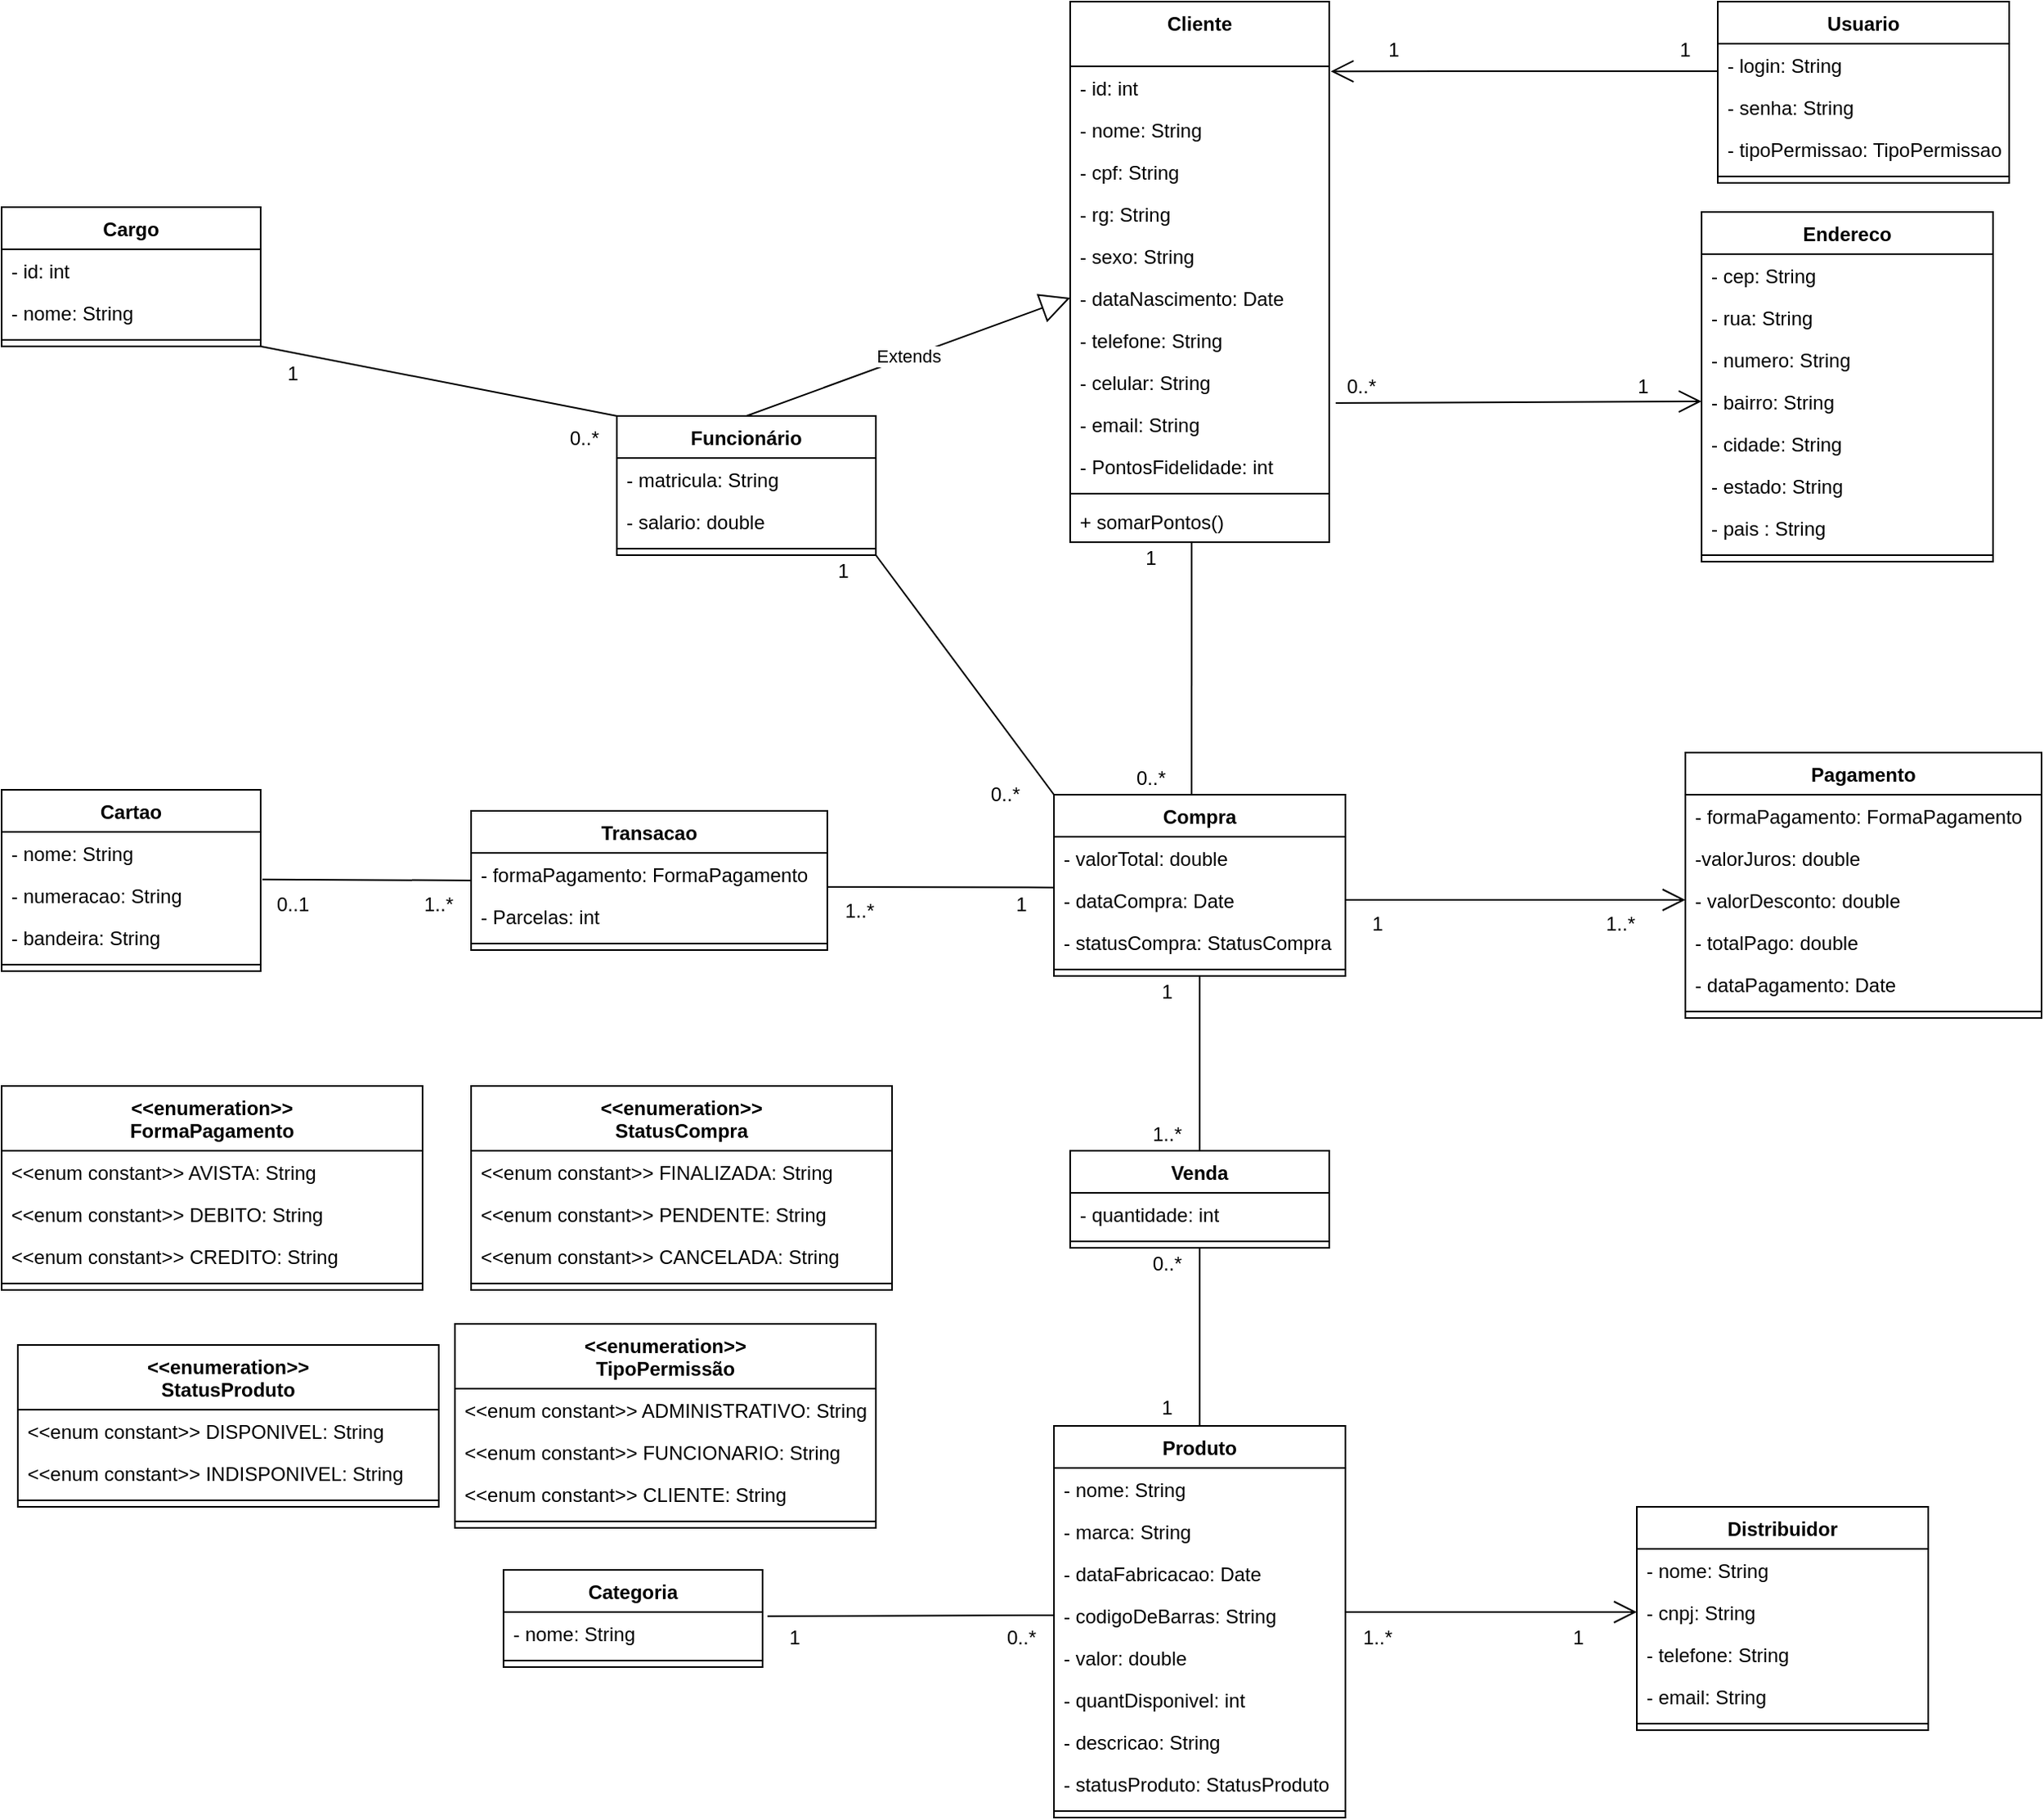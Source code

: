 <mxfile version="13.6.10" type="github">
  <diagram id="C5RBs43oDa-KdzZeNtuy" name="Page-1">
    <mxGraphModel dx="2249" dy="805" grid="1" gridSize="10" guides="1" tooltips="1" connect="1" arrows="1" fold="1" page="1" pageScale="1" pageWidth="827" pageHeight="1169" math="0" shadow="0" extFonts="Permanent Marker^https://fonts.googleapis.com/css?family=Permanent+Marker">
      <root>
        <mxCell id="WIyWlLk6GJQsqaUBKTNV-0" />
        <mxCell id="WIyWlLk6GJQsqaUBKTNV-1" parent="WIyWlLk6GJQsqaUBKTNV-0" />
        <mxCell id="7NoG3UNUl1E0J3AhjVk_-10" value="Cliente" style="swimlane;fontStyle=1;align=center;verticalAlign=top;childLayout=stackLayout;horizontal=1;startSize=40;horizontalStack=0;resizeParent=1;resizeParentMax=0;resizeLast=0;collapsible=1;marginBottom=0;" parent="WIyWlLk6GJQsqaUBKTNV-1" vertex="1">
          <mxGeometry x="100" y="70" width="160" height="334" as="geometry" />
        </mxCell>
        <mxCell id="7NoG3UNUl1E0J3AhjVk_-18" value="- id: int " style="text;strokeColor=none;fillColor=none;align=left;verticalAlign=top;spacingLeft=4;spacingRight=4;overflow=hidden;rotatable=0;points=[[0,0.5],[1,0.5]];portConstraint=eastwest;" parent="7NoG3UNUl1E0J3AhjVk_-10" vertex="1">
          <mxGeometry y="40" width="160" height="26" as="geometry" />
        </mxCell>
        <mxCell id="7NoG3UNUl1E0J3AhjVk_-14" value="- nome: String" style="text;strokeColor=none;fillColor=none;align=left;verticalAlign=top;spacingLeft=4;spacingRight=4;overflow=hidden;rotatable=0;points=[[0,0.5],[1,0.5]];portConstraint=eastwest;" parent="7NoG3UNUl1E0J3AhjVk_-10" vertex="1">
          <mxGeometry y="66" width="160" height="26" as="geometry" />
        </mxCell>
        <mxCell id="7NoG3UNUl1E0J3AhjVk_-15" value="- cpf: String" style="text;strokeColor=none;fillColor=none;align=left;verticalAlign=top;spacingLeft=4;spacingRight=4;overflow=hidden;rotatable=0;points=[[0,0.5],[1,0.5]];portConstraint=eastwest;" parent="7NoG3UNUl1E0J3AhjVk_-10" vertex="1">
          <mxGeometry y="92" width="160" height="26" as="geometry" />
        </mxCell>
        <mxCell id="7NoG3UNUl1E0J3AhjVk_-11" value="- rg: String" style="text;strokeColor=none;fillColor=none;align=left;verticalAlign=top;spacingLeft=4;spacingRight=4;overflow=hidden;rotatable=0;points=[[0,0.5],[1,0.5]];portConstraint=eastwest;" parent="7NoG3UNUl1E0J3AhjVk_-10" vertex="1">
          <mxGeometry y="118" width="160" height="26" as="geometry" />
        </mxCell>
        <mxCell id="7NoG3UNUl1E0J3AhjVk_-22" value="- sexo: String" style="text;strokeColor=none;fillColor=none;align=left;verticalAlign=top;spacingLeft=4;spacingRight=4;overflow=hidden;rotatable=0;points=[[0,0.5],[1,0.5]];portConstraint=eastwest;" parent="7NoG3UNUl1E0J3AhjVk_-10" vertex="1">
          <mxGeometry y="144" width="160" height="26" as="geometry" />
        </mxCell>
        <mxCell id="7NoG3UNUl1E0J3AhjVk_-23" value="- dataNascimento: Date" style="text;strokeColor=none;fillColor=none;align=left;verticalAlign=top;spacingLeft=4;spacingRight=4;overflow=hidden;rotatable=0;points=[[0,0.5],[1,0.5]];portConstraint=eastwest;" parent="7NoG3UNUl1E0J3AhjVk_-10" vertex="1">
          <mxGeometry y="170" width="160" height="26" as="geometry" />
        </mxCell>
        <mxCell id="7NoG3UNUl1E0J3AhjVk_-19" value="- telefone: String" style="text;strokeColor=none;fillColor=none;align=left;verticalAlign=top;spacingLeft=4;spacingRight=4;overflow=hidden;rotatable=0;points=[[0,0.5],[1,0.5]];portConstraint=eastwest;" parent="7NoG3UNUl1E0J3AhjVk_-10" vertex="1">
          <mxGeometry y="196" width="160" height="26" as="geometry" />
        </mxCell>
        <mxCell id="7NoG3UNUl1E0J3AhjVk_-20" value="- celular: String" style="text;strokeColor=none;fillColor=none;align=left;verticalAlign=top;spacingLeft=4;spacingRight=4;overflow=hidden;rotatable=0;points=[[0,0.5],[1,0.5]];portConstraint=eastwest;" parent="7NoG3UNUl1E0J3AhjVk_-10" vertex="1">
          <mxGeometry y="222" width="160" height="26" as="geometry" />
        </mxCell>
        <mxCell id="7NoG3UNUl1E0J3AhjVk_-21" value="- email: String" style="text;strokeColor=none;fillColor=none;align=left;verticalAlign=top;spacingLeft=4;spacingRight=4;overflow=hidden;rotatable=0;points=[[0,0.5],[1,0.5]];portConstraint=eastwest;" parent="7NoG3UNUl1E0J3AhjVk_-10" vertex="1">
          <mxGeometry y="248" width="160" height="26" as="geometry" />
        </mxCell>
        <mxCell id="7NoG3UNUl1E0J3AhjVk_-25" value="- PontosFidelidade: int" style="text;strokeColor=none;fillColor=none;align=left;verticalAlign=top;spacingLeft=4;spacingRight=4;overflow=hidden;rotatable=0;points=[[0,0.5],[1,0.5]];portConstraint=eastwest;" parent="7NoG3UNUl1E0J3AhjVk_-10" vertex="1">
          <mxGeometry y="274" width="160" height="26" as="geometry" />
        </mxCell>
        <mxCell id="7NoG3UNUl1E0J3AhjVk_-12" value="" style="line;strokeWidth=1;fillColor=none;align=left;verticalAlign=middle;spacingTop=-1;spacingLeft=3;spacingRight=3;rotatable=0;labelPosition=right;points=[];portConstraint=eastwest;" parent="7NoG3UNUl1E0J3AhjVk_-10" vertex="1">
          <mxGeometry y="300" width="160" height="8" as="geometry" />
        </mxCell>
        <mxCell id="7NoG3UNUl1E0J3AhjVk_-27" value="+ somarPontos()" style="text;strokeColor=none;fillColor=none;align=left;verticalAlign=top;spacingLeft=4;spacingRight=4;overflow=hidden;rotatable=0;points=[[0,0.5],[1,0.5]];portConstraint=eastwest;" parent="7NoG3UNUl1E0J3AhjVk_-10" vertex="1">
          <mxGeometry y="308" width="160" height="26" as="geometry" />
        </mxCell>
        <mxCell id="7NoG3UNUl1E0J3AhjVk_-28" value="Funcionário" style="swimlane;fontStyle=1;align=center;verticalAlign=top;childLayout=stackLayout;horizontal=1;startSize=26;horizontalStack=0;resizeParent=1;resizeParentMax=0;resizeLast=0;collapsible=1;marginBottom=0;" parent="WIyWlLk6GJQsqaUBKTNV-1" vertex="1">
          <mxGeometry x="-180" y="326" width="160" height="86" as="geometry" />
        </mxCell>
        <mxCell id="7NoG3UNUl1E0J3AhjVk_-29" value="- matricula: String" style="text;strokeColor=none;fillColor=none;align=left;verticalAlign=top;spacingLeft=4;spacingRight=4;overflow=hidden;rotatable=0;points=[[0,0.5],[1,0.5]];portConstraint=eastwest;" parent="7NoG3UNUl1E0J3AhjVk_-28" vertex="1">
          <mxGeometry y="26" width="160" height="26" as="geometry" />
        </mxCell>
        <mxCell id="7NoG3UNUl1E0J3AhjVk_-32" value="- salario: double" style="text;strokeColor=none;fillColor=none;align=left;verticalAlign=top;spacingLeft=4;spacingRight=4;overflow=hidden;rotatable=0;points=[[0,0.5],[1,0.5]];portConstraint=eastwest;" parent="7NoG3UNUl1E0J3AhjVk_-28" vertex="1">
          <mxGeometry y="52" width="160" height="26" as="geometry" />
        </mxCell>
        <mxCell id="7NoG3UNUl1E0J3AhjVk_-30" value="" style="line;strokeWidth=1;fillColor=none;align=left;verticalAlign=middle;spacingTop=-1;spacingLeft=3;spacingRight=3;rotatable=0;labelPosition=right;points=[];portConstraint=eastwest;" parent="7NoG3UNUl1E0J3AhjVk_-28" vertex="1">
          <mxGeometry y="78" width="160" height="8" as="geometry" />
        </mxCell>
        <mxCell id="TC2_p8cosXLe8FMcgoBt-4" value="" style="endArrow=open;endFill=1;endSize=12;html=1;entryX=0;entryY=0.5;entryDx=0;entryDy=0;exitX=1.025;exitY=1;exitDx=0;exitDy=0;exitPerimeter=0;" parent="WIyWlLk6GJQsqaUBKTNV-1" source="7NoG3UNUl1E0J3AhjVk_-20" target="qI1OpF42xmCA_vxjapQO-16" edge="1">
          <mxGeometry width="160" relative="1" as="geometry">
            <mxPoint x="240" y="280" as="sourcePoint" />
            <mxPoint x="400" y="280" as="targetPoint" />
          </mxGeometry>
        </mxCell>
        <mxCell id="TC2_p8cosXLe8FMcgoBt-5" value="0..*" style="text;html=1;strokeColor=none;fillColor=none;align=center;verticalAlign=middle;whiteSpace=wrap;rounded=0;" parent="WIyWlLk6GJQsqaUBKTNV-1" vertex="1">
          <mxGeometry x="260" y="298" width="40" height="20" as="geometry" />
        </mxCell>
        <mxCell id="TC2_p8cosXLe8FMcgoBt-6" value="1" style="text;html=1;strokeColor=none;fillColor=none;align=center;verticalAlign=middle;whiteSpace=wrap;rounded=0;" parent="WIyWlLk6GJQsqaUBKTNV-1" vertex="1">
          <mxGeometry x="434" y="298" width="40" height="20" as="geometry" />
        </mxCell>
        <mxCell id="TC2_p8cosXLe8FMcgoBt-9" value="Extends" style="endArrow=block;endSize=16;endFill=0;html=1;entryX=0;entryY=0.5;entryDx=0;entryDy=0;exitX=0.5;exitY=0;exitDx=0;exitDy=0;" parent="WIyWlLk6GJQsqaUBKTNV-1" source="7NoG3UNUl1E0J3AhjVk_-28" target="7NoG3UNUl1E0J3AhjVk_-23" edge="1">
          <mxGeometry width="160" relative="1" as="geometry">
            <mxPoint x="-340" y="380" as="sourcePoint" />
            <mxPoint x="-180" y="380" as="targetPoint" />
          </mxGeometry>
        </mxCell>
        <mxCell id="7NoG3UNUl1E0J3AhjVk_-61" value="Compra" style="swimlane;fontStyle=1;align=center;verticalAlign=top;childLayout=stackLayout;horizontal=1;startSize=26;horizontalStack=0;resizeParent=1;resizeParentMax=0;resizeLast=0;collapsible=1;marginBottom=0;" parent="WIyWlLk6GJQsqaUBKTNV-1" vertex="1">
          <mxGeometry x="90" y="560" width="180" height="112" as="geometry" />
        </mxCell>
        <mxCell id="7NoG3UNUl1E0J3AhjVk_-62" value="- valorTotal: double" style="text;strokeColor=none;fillColor=none;align=left;verticalAlign=top;spacingLeft=4;spacingRight=4;overflow=hidden;rotatable=0;points=[[0,0.5],[1,0.5]];portConstraint=eastwest;" parent="7NoG3UNUl1E0J3AhjVk_-61" vertex="1">
          <mxGeometry y="26" width="180" height="26" as="geometry" />
        </mxCell>
        <mxCell id="7NoG3UNUl1E0J3AhjVk_-66" value="- dataCompra: Date" style="text;strokeColor=none;fillColor=none;align=left;verticalAlign=top;spacingLeft=4;spacingRight=4;overflow=hidden;rotatable=0;points=[[0,0.5],[1,0.5]];portConstraint=eastwest;" parent="7NoG3UNUl1E0J3AhjVk_-61" vertex="1">
          <mxGeometry y="52" width="180" height="26" as="geometry" />
        </mxCell>
        <mxCell id="7NoG3UNUl1E0J3AhjVk_-79" value="- statusCompra: StatusCompra" style="text;strokeColor=none;fillColor=none;align=left;verticalAlign=top;spacingLeft=4;spacingRight=4;overflow=hidden;rotatable=0;points=[[0,0.5],[1,0.5]];portConstraint=eastwest;" parent="7NoG3UNUl1E0J3AhjVk_-61" vertex="1">
          <mxGeometry y="78" width="180" height="26" as="geometry" />
        </mxCell>
        <mxCell id="7NoG3UNUl1E0J3AhjVk_-63" value="" style="line;strokeWidth=1;fillColor=none;align=left;verticalAlign=middle;spacingTop=-1;spacingLeft=3;spacingRight=3;rotatable=0;labelPosition=right;points=[];portConstraint=eastwest;" parent="7NoG3UNUl1E0J3AhjVk_-61" vertex="1">
          <mxGeometry y="104" width="180" height="8" as="geometry" />
        </mxCell>
        <mxCell id="TC2_p8cosXLe8FMcgoBt-10" value="" style="endArrow=none;html=1;entryX=0.469;entryY=1;entryDx=0;entryDy=0;entryPerimeter=0;" parent="WIyWlLk6GJQsqaUBKTNV-1" target="7NoG3UNUl1E0J3AhjVk_-27" edge="1">
          <mxGeometry width="50" height="50" relative="1" as="geometry">
            <mxPoint x="175" y="560" as="sourcePoint" />
            <mxPoint x="230" y="550" as="targetPoint" />
          </mxGeometry>
        </mxCell>
        <mxCell id="TC2_p8cosXLe8FMcgoBt-11" value="0..*" style="text;html=1;strokeColor=none;fillColor=none;align=center;verticalAlign=middle;whiteSpace=wrap;rounded=0;" parent="WIyWlLk6GJQsqaUBKTNV-1" vertex="1">
          <mxGeometry x="130" y="540" width="40" height="20" as="geometry" />
        </mxCell>
        <mxCell id="TC2_p8cosXLe8FMcgoBt-12" value="1" style="text;html=1;strokeColor=none;fillColor=none;align=center;verticalAlign=middle;whiteSpace=wrap;rounded=0;" parent="WIyWlLk6GJQsqaUBKTNV-1" vertex="1">
          <mxGeometry x="130" y="404" width="40" height="20" as="geometry" />
        </mxCell>
        <mxCell id="TC2_p8cosXLe8FMcgoBt-13" value="" style="endArrow=none;html=1;exitX=0;exitY=0;exitDx=0;exitDy=0;entryX=1;entryY=1;entryDx=0;entryDy=0;" parent="WIyWlLk6GJQsqaUBKTNV-1" source="7NoG3UNUl1E0J3AhjVk_-61" target="7NoG3UNUl1E0J3AhjVk_-28" edge="1">
          <mxGeometry width="50" height="50" relative="1" as="geometry">
            <mxPoint x="180" y="500" as="sourcePoint" />
            <mxPoint x="230" y="450" as="targetPoint" />
          </mxGeometry>
        </mxCell>
        <mxCell id="TC2_p8cosXLe8FMcgoBt-14" value="0..*" style="text;html=1;strokeColor=none;fillColor=none;align=center;verticalAlign=middle;whiteSpace=wrap;rounded=0;" parent="WIyWlLk6GJQsqaUBKTNV-1" vertex="1">
          <mxGeometry x="40" y="550" width="40" height="20" as="geometry" />
        </mxCell>
        <mxCell id="TC2_p8cosXLe8FMcgoBt-15" value="1" style="text;html=1;strokeColor=none;fillColor=none;align=center;verticalAlign=middle;whiteSpace=wrap;rounded=0;" parent="WIyWlLk6GJQsqaUBKTNV-1" vertex="1">
          <mxGeometry x="-60" y="412" width="40" height="20" as="geometry" />
        </mxCell>
        <mxCell id="7NoG3UNUl1E0J3AhjVk_-67" value="Pagamento" style="swimlane;fontStyle=1;align=center;verticalAlign=top;childLayout=stackLayout;horizontal=1;startSize=26;horizontalStack=0;resizeParent=1;resizeParentMax=0;resizeLast=0;collapsible=1;marginBottom=0;" parent="WIyWlLk6GJQsqaUBKTNV-1" vertex="1">
          <mxGeometry x="480" y="534" width="220" height="164" as="geometry" />
        </mxCell>
        <mxCell id="qI1OpF42xmCA_vxjapQO-11" value="- formaPagamento: FormaPagamento" style="text;strokeColor=none;fillColor=none;align=left;verticalAlign=top;spacingLeft=4;spacingRight=4;overflow=hidden;rotatable=0;points=[[0,0.5],[1,0.5]];portConstraint=eastwest;" parent="7NoG3UNUl1E0J3AhjVk_-67" vertex="1">
          <mxGeometry y="26" width="220" height="26" as="geometry" />
        </mxCell>
        <mxCell id="7NoG3UNUl1E0J3AhjVk_-71" value="-valorJuros: double" style="text;strokeColor=none;fillColor=none;align=left;verticalAlign=top;spacingLeft=4;spacingRight=4;overflow=hidden;rotatable=0;points=[[0,0.5],[1,0.5]];portConstraint=eastwest;" parent="7NoG3UNUl1E0J3AhjVk_-67" vertex="1">
          <mxGeometry y="52" width="220" height="26" as="geometry" />
        </mxCell>
        <mxCell id="7NoG3UNUl1E0J3AhjVk_-68" value="- valorDesconto: double" style="text;strokeColor=none;fillColor=none;align=left;verticalAlign=top;spacingLeft=4;spacingRight=4;overflow=hidden;rotatable=0;points=[[0,0.5],[1,0.5]];portConstraint=eastwest;" parent="7NoG3UNUl1E0J3AhjVk_-67" vertex="1">
          <mxGeometry y="78" width="220" height="26" as="geometry" />
        </mxCell>
        <mxCell id="7NoG3UNUl1E0J3AhjVk_-72" value="- totalPago: double" style="text;strokeColor=none;fillColor=none;align=left;verticalAlign=top;spacingLeft=4;spacingRight=4;overflow=hidden;rotatable=0;points=[[0,0.5],[1,0.5]];portConstraint=eastwest;" parent="7NoG3UNUl1E0J3AhjVk_-67" vertex="1">
          <mxGeometry y="104" width="220" height="26" as="geometry" />
        </mxCell>
        <mxCell id="7NoG3UNUl1E0J3AhjVk_-73" value="- dataPagamento: Date" style="text;strokeColor=none;fillColor=none;align=left;verticalAlign=top;spacingLeft=4;spacingRight=4;overflow=hidden;rotatable=0;points=[[0,0.5],[1,0.5]];portConstraint=eastwest;" parent="7NoG3UNUl1E0J3AhjVk_-67" vertex="1">
          <mxGeometry y="130" width="220" height="26" as="geometry" />
        </mxCell>
        <mxCell id="7NoG3UNUl1E0J3AhjVk_-69" value="" style="line;strokeWidth=1;fillColor=none;align=left;verticalAlign=middle;spacingTop=-1;spacingLeft=3;spacingRight=3;rotatable=0;labelPosition=right;points=[];portConstraint=eastwest;" parent="7NoG3UNUl1E0J3AhjVk_-67" vertex="1">
          <mxGeometry y="156" width="220" height="8" as="geometry" />
        </mxCell>
        <mxCell id="TC2_p8cosXLe8FMcgoBt-24" value="Transacao" style="swimlane;fontStyle=1;align=center;verticalAlign=top;childLayout=stackLayout;horizontal=1;startSize=26;horizontalStack=0;resizeParent=1;resizeParentMax=0;resizeLast=0;collapsible=1;marginBottom=0;" parent="WIyWlLk6GJQsqaUBKTNV-1" vertex="1">
          <mxGeometry x="-270" y="570" width="220" height="86" as="geometry" />
        </mxCell>
        <mxCell id="TC2_p8cosXLe8FMcgoBt-41" value="- formaPagamento: FormaPagamento" style="text;strokeColor=none;fillColor=none;align=left;verticalAlign=top;spacingLeft=4;spacingRight=4;overflow=hidden;rotatable=0;points=[[0,0.5],[1,0.5]];portConstraint=eastwest;" parent="TC2_p8cosXLe8FMcgoBt-24" vertex="1">
          <mxGeometry y="26" width="220" height="26" as="geometry" />
        </mxCell>
        <mxCell id="TC2_p8cosXLe8FMcgoBt-25" value="- Parcelas: int" style="text;strokeColor=none;fillColor=none;align=left;verticalAlign=top;spacingLeft=4;spacingRight=4;overflow=hidden;rotatable=0;points=[[0,0.5],[1,0.5]];portConstraint=eastwest;" parent="TC2_p8cosXLe8FMcgoBt-24" vertex="1">
          <mxGeometry y="52" width="220" height="26" as="geometry" />
        </mxCell>
        <mxCell id="TC2_p8cosXLe8FMcgoBt-26" value="" style="line;strokeWidth=1;fillColor=none;align=left;verticalAlign=middle;spacingTop=-1;spacingLeft=3;spacingRight=3;rotatable=0;labelPosition=right;points=[];portConstraint=eastwest;" parent="TC2_p8cosXLe8FMcgoBt-24" vertex="1">
          <mxGeometry y="78" width="220" height="8" as="geometry" />
        </mxCell>
        <mxCell id="qI1OpF42xmCA_vxjapQO-31" value="Cartao" style="swimlane;fontStyle=1;align=center;verticalAlign=top;childLayout=stackLayout;horizontal=1;startSize=26;horizontalStack=0;resizeParent=1;resizeParentMax=0;resizeLast=0;collapsible=1;marginBottom=0;" parent="WIyWlLk6GJQsqaUBKTNV-1" vertex="1">
          <mxGeometry x="-560" y="557" width="160" height="112" as="geometry" />
        </mxCell>
        <mxCell id="qI1OpF42xmCA_vxjapQO-32" value="- nome: String" style="text;strokeColor=none;fillColor=none;align=left;verticalAlign=top;spacingLeft=4;spacingRight=4;overflow=hidden;rotatable=0;points=[[0,0.5],[1,0.5]];portConstraint=eastwest;" parent="qI1OpF42xmCA_vxjapQO-31" vertex="1">
          <mxGeometry y="26" width="160" height="26" as="geometry" />
        </mxCell>
        <mxCell id="qI1OpF42xmCA_vxjapQO-33" value="- numeracao: String" style="text;strokeColor=none;fillColor=none;align=left;verticalAlign=top;spacingLeft=4;spacingRight=4;overflow=hidden;rotatable=0;points=[[0,0.5],[1,0.5]];portConstraint=eastwest;" parent="qI1OpF42xmCA_vxjapQO-31" vertex="1">
          <mxGeometry y="52" width="160" height="26" as="geometry" />
        </mxCell>
        <mxCell id="qI1OpF42xmCA_vxjapQO-35" value="- bandeira: String" style="text;strokeColor=none;fillColor=none;align=left;verticalAlign=top;spacingLeft=4;spacingRight=4;overflow=hidden;rotatable=0;points=[[0,0.5],[1,0.5]];portConstraint=eastwest;" parent="qI1OpF42xmCA_vxjapQO-31" vertex="1">
          <mxGeometry y="78" width="160" height="26" as="geometry" />
        </mxCell>
        <mxCell id="qI1OpF42xmCA_vxjapQO-34" value="" style="line;strokeWidth=1;fillColor=none;align=left;verticalAlign=middle;spacingTop=-1;spacingLeft=3;spacingRight=3;rotatable=0;labelPosition=right;points=[];portConstraint=eastwest;" parent="qI1OpF42xmCA_vxjapQO-31" vertex="1">
          <mxGeometry y="104" width="160" height="8" as="geometry" />
        </mxCell>
        <mxCell id="TC2_p8cosXLe8FMcgoBt-21" value="" style="endArrow=open;endFill=1;endSize=12;html=1;exitX=1;exitY=0.5;exitDx=0;exitDy=0;entryX=0;entryY=0.5;entryDx=0;entryDy=0;" parent="WIyWlLk6GJQsqaUBKTNV-1" source="7NoG3UNUl1E0J3AhjVk_-66" target="7NoG3UNUl1E0J3AhjVk_-68" edge="1">
          <mxGeometry width="160" relative="1" as="geometry">
            <mxPoint x="130" y="780" as="sourcePoint" />
            <mxPoint x="290" y="780" as="targetPoint" />
          </mxGeometry>
        </mxCell>
        <mxCell id="TC2_p8cosXLe8FMcgoBt-22" value="1" style="text;html=1;strokeColor=none;fillColor=none;align=center;verticalAlign=middle;whiteSpace=wrap;rounded=0;" parent="WIyWlLk6GJQsqaUBKTNV-1" vertex="1">
          <mxGeometry x="270" y="630" width="40" height="20" as="geometry" />
        </mxCell>
        <mxCell id="TC2_p8cosXLe8FMcgoBt-23" value="1..*" style="text;html=1;strokeColor=none;fillColor=none;align=center;verticalAlign=middle;whiteSpace=wrap;rounded=0;" parent="WIyWlLk6GJQsqaUBKTNV-1" vertex="1">
          <mxGeometry x="420" y="630" width="40" height="20" as="geometry" />
        </mxCell>
        <mxCell id="qI1OpF42xmCA_vxjapQO-23" value="Cargo" style="swimlane;fontStyle=1;align=center;verticalAlign=top;childLayout=stackLayout;horizontal=1;startSize=26;horizontalStack=0;resizeParent=1;resizeParentMax=0;resizeLast=0;collapsible=1;marginBottom=0;" parent="WIyWlLk6GJQsqaUBKTNV-1" vertex="1">
          <mxGeometry x="-560" y="197" width="160" height="86" as="geometry" />
        </mxCell>
        <mxCell id="qI1OpF42xmCA_vxjapQO-24" value="- id: int" style="text;strokeColor=none;fillColor=none;align=left;verticalAlign=top;spacingLeft=4;spacingRight=4;overflow=hidden;rotatable=0;points=[[0,0.5],[1,0.5]];portConstraint=eastwest;" parent="qI1OpF42xmCA_vxjapQO-23" vertex="1">
          <mxGeometry y="26" width="160" height="26" as="geometry" />
        </mxCell>
        <mxCell id="qI1OpF42xmCA_vxjapQO-25" value="- nome: String" style="text;strokeColor=none;fillColor=none;align=left;verticalAlign=top;spacingLeft=4;spacingRight=4;overflow=hidden;rotatable=0;points=[[0,0.5],[1,0.5]];portConstraint=eastwest;" parent="qI1OpF42xmCA_vxjapQO-23" vertex="1">
          <mxGeometry y="52" width="160" height="26" as="geometry" />
        </mxCell>
        <mxCell id="qI1OpF42xmCA_vxjapQO-26" value="" style="line;strokeWidth=1;fillColor=none;align=left;verticalAlign=middle;spacingTop=-1;spacingLeft=3;spacingRight=3;rotatable=0;labelPosition=right;points=[];portConstraint=eastwest;" parent="qI1OpF42xmCA_vxjapQO-23" vertex="1">
          <mxGeometry y="78" width="160" height="8" as="geometry" />
        </mxCell>
        <mxCell id="qI1OpF42xmCA_vxjapQO-6" value="&lt;&lt;enumeration&gt;&gt;&#xa;FormaPagamento" style="swimlane;fontStyle=1;align=center;verticalAlign=top;childLayout=stackLayout;horizontal=1;startSize=40;horizontalStack=0;resizeParent=1;resizeParentMax=0;resizeLast=0;collapsible=1;marginBottom=0;" parent="WIyWlLk6GJQsqaUBKTNV-1" vertex="1">
          <mxGeometry x="-560" y="740" width="260" height="126" as="geometry" />
        </mxCell>
        <mxCell id="qI1OpF42xmCA_vxjapQO-7" value="&lt;&lt;enum constant&gt;&gt; AVISTA: String" style="text;strokeColor=none;fillColor=none;align=left;verticalAlign=top;spacingLeft=4;spacingRight=4;overflow=hidden;rotatable=0;points=[[0,0.5],[1,0.5]];portConstraint=eastwest;" parent="qI1OpF42xmCA_vxjapQO-6" vertex="1">
          <mxGeometry y="40" width="260" height="26" as="geometry" />
        </mxCell>
        <mxCell id="qI1OpF42xmCA_vxjapQO-8" value="&lt;&lt;enum constant&gt;&gt; DEBITO: String" style="text;strokeColor=none;fillColor=none;align=left;verticalAlign=top;spacingLeft=4;spacingRight=4;overflow=hidden;rotatable=0;points=[[0,0.5],[1,0.5]];portConstraint=eastwest;" parent="qI1OpF42xmCA_vxjapQO-6" vertex="1">
          <mxGeometry y="66" width="260" height="26" as="geometry" />
        </mxCell>
        <mxCell id="qI1OpF42xmCA_vxjapQO-9" value="&lt;&lt;enum constant&gt;&gt; CREDITO: String" style="text;strokeColor=none;fillColor=none;align=left;verticalAlign=top;spacingLeft=4;spacingRight=4;overflow=hidden;rotatable=0;points=[[0,0.5],[1,0.5]];portConstraint=eastwest;" parent="qI1OpF42xmCA_vxjapQO-6" vertex="1">
          <mxGeometry y="92" width="260" height="26" as="geometry" />
        </mxCell>
        <mxCell id="qI1OpF42xmCA_vxjapQO-10" value="" style="line;strokeWidth=1;fillColor=none;align=left;verticalAlign=middle;spacingTop=-1;spacingLeft=3;spacingRight=3;rotatable=0;labelPosition=right;points=[];portConstraint=eastwest;" parent="qI1OpF42xmCA_vxjapQO-6" vertex="1">
          <mxGeometry y="118" width="260" height="8" as="geometry" />
        </mxCell>
        <mxCell id="TC2_p8cosXLe8FMcgoBt-33" value="" style="endArrow=none;html=1;exitX=1.006;exitY=0.128;exitDx=0;exitDy=0;exitPerimeter=0;entryX=0;entryY=0.5;entryDx=0;entryDy=0;" parent="WIyWlLk6GJQsqaUBKTNV-1" source="qI1OpF42xmCA_vxjapQO-33" target="TC2_p8cosXLe8FMcgoBt-24" edge="1">
          <mxGeometry width="50" height="50" relative="1" as="geometry">
            <mxPoint x="-170" y="400" as="sourcePoint" />
            <mxPoint x="-120" y="350" as="targetPoint" />
          </mxGeometry>
        </mxCell>
        <mxCell id="TC2_p8cosXLe8FMcgoBt-36" value="" style="endArrow=none;html=1;entryX=0;entryY=0.205;entryDx=0;entryDy=0;entryPerimeter=0;" parent="WIyWlLk6GJQsqaUBKTNV-1" target="7NoG3UNUl1E0J3AhjVk_-66" edge="1">
          <mxGeometry width="50" height="50" relative="1" as="geometry">
            <mxPoint x="-50" y="617" as="sourcePoint" />
            <mxPoint x="-120" y="450" as="targetPoint" />
          </mxGeometry>
        </mxCell>
        <mxCell id="TC2_p8cosXLe8FMcgoBt-37" value="0..1" style="text;html=1;strokeColor=none;fillColor=none;align=center;verticalAlign=middle;whiteSpace=wrap;rounded=0;" parent="WIyWlLk6GJQsqaUBKTNV-1" vertex="1">
          <mxGeometry x="-400" y="618" width="40" height="20" as="geometry" />
        </mxCell>
        <mxCell id="TC2_p8cosXLe8FMcgoBt-40" value="1" style="text;html=1;strokeColor=none;fillColor=none;align=center;verticalAlign=middle;whiteSpace=wrap;rounded=0;" parent="WIyWlLk6GJQsqaUBKTNV-1" vertex="1">
          <mxGeometry x="50" y="618" width="40" height="20" as="geometry" />
        </mxCell>
        <mxCell id="TC2_p8cosXLe8FMcgoBt-43" value="1..*" style="text;html=1;strokeColor=none;fillColor=none;align=center;verticalAlign=middle;whiteSpace=wrap;rounded=0;" parent="WIyWlLk6GJQsqaUBKTNV-1" vertex="1">
          <mxGeometry x="-310" y="618" width="40" height="20" as="geometry" />
        </mxCell>
        <mxCell id="TC2_p8cosXLe8FMcgoBt-44" value="1..*" style="text;html=1;strokeColor=none;fillColor=none;align=center;verticalAlign=middle;whiteSpace=wrap;rounded=0;" parent="WIyWlLk6GJQsqaUBKTNV-1" vertex="1">
          <mxGeometry x="-50" y="622" width="40" height="20" as="geometry" />
        </mxCell>
        <mxCell id="qI1OpF42xmCA_vxjapQO-12" value="Endereco" style="swimlane;fontStyle=1;align=center;verticalAlign=top;childLayout=stackLayout;horizontal=1;startSize=26;horizontalStack=0;resizeParent=1;resizeParentMax=0;resizeLast=0;collapsible=1;marginBottom=0;" parent="WIyWlLk6GJQsqaUBKTNV-1" vertex="1">
          <mxGeometry x="490" y="200" width="180" height="216" as="geometry" />
        </mxCell>
        <mxCell id="qI1OpF42xmCA_vxjapQO-13" value="- cep: String" style="text;strokeColor=none;fillColor=none;align=left;verticalAlign=top;spacingLeft=4;spacingRight=4;overflow=hidden;rotatable=0;points=[[0,0.5],[1,0.5]];portConstraint=eastwest;" parent="qI1OpF42xmCA_vxjapQO-12" vertex="1">
          <mxGeometry y="26" width="180" height="26" as="geometry" />
        </mxCell>
        <mxCell id="qI1OpF42xmCA_vxjapQO-14" value="- rua: String" style="text;strokeColor=none;fillColor=none;align=left;verticalAlign=top;spacingLeft=4;spacingRight=4;overflow=hidden;rotatable=0;points=[[0,0.5],[1,0.5]];portConstraint=eastwest;" parent="qI1OpF42xmCA_vxjapQO-12" vertex="1">
          <mxGeometry y="52" width="180" height="26" as="geometry" />
        </mxCell>
        <mxCell id="qI1OpF42xmCA_vxjapQO-15" value="- numero: String" style="text;strokeColor=none;fillColor=none;align=left;verticalAlign=top;spacingLeft=4;spacingRight=4;overflow=hidden;rotatable=0;points=[[0,0.5],[1,0.5]];portConstraint=eastwest;" parent="qI1OpF42xmCA_vxjapQO-12" vertex="1">
          <mxGeometry y="78" width="180" height="26" as="geometry" />
        </mxCell>
        <mxCell id="qI1OpF42xmCA_vxjapQO-16" value="- bairro: String" style="text;strokeColor=none;fillColor=none;align=left;verticalAlign=top;spacingLeft=4;spacingRight=4;overflow=hidden;rotatable=0;points=[[0,0.5],[1,0.5]];portConstraint=eastwest;" parent="qI1OpF42xmCA_vxjapQO-12" vertex="1">
          <mxGeometry y="104" width="180" height="26" as="geometry" />
        </mxCell>
        <mxCell id="qI1OpF42xmCA_vxjapQO-17" value="- cidade: String" style="text;strokeColor=none;fillColor=none;align=left;verticalAlign=top;spacingLeft=4;spacingRight=4;overflow=hidden;rotatable=0;points=[[0,0.5],[1,0.5]];portConstraint=eastwest;" parent="qI1OpF42xmCA_vxjapQO-12" vertex="1">
          <mxGeometry y="130" width="180" height="26" as="geometry" />
        </mxCell>
        <mxCell id="qI1OpF42xmCA_vxjapQO-18" value="- estado: String" style="text;strokeColor=none;fillColor=none;align=left;verticalAlign=top;spacingLeft=4;spacingRight=4;overflow=hidden;rotatable=0;points=[[0,0.5],[1,0.5]];portConstraint=eastwest;" parent="qI1OpF42xmCA_vxjapQO-12" vertex="1">
          <mxGeometry y="156" width="180" height="26" as="geometry" />
        </mxCell>
        <mxCell id="qI1OpF42xmCA_vxjapQO-19" value="- pais : String" style="text;strokeColor=none;fillColor=none;align=left;verticalAlign=top;spacingLeft=4;spacingRight=4;overflow=hidden;rotatable=0;points=[[0,0.5],[1,0.5]];portConstraint=eastwest;" parent="qI1OpF42xmCA_vxjapQO-12" vertex="1">
          <mxGeometry y="182" width="180" height="26" as="geometry" />
        </mxCell>
        <mxCell id="qI1OpF42xmCA_vxjapQO-22" value="" style="line;strokeWidth=1;fillColor=none;align=left;verticalAlign=middle;spacingTop=-1;spacingLeft=3;spacingRight=3;rotatable=0;labelPosition=right;points=[];portConstraint=eastwest;" parent="qI1OpF42xmCA_vxjapQO-12" vertex="1">
          <mxGeometry y="208" width="180" height="8" as="geometry" />
        </mxCell>
        <mxCell id="qI1OpF42xmCA_vxjapQO-27" value="Usuario" style="swimlane;fontStyle=1;align=center;verticalAlign=top;childLayout=stackLayout;horizontal=1;startSize=26;horizontalStack=0;resizeParent=1;resizeParentMax=0;resizeLast=0;collapsible=1;marginBottom=0;" parent="WIyWlLk6GJQsqaUBKTNV-1" vertex="1">
          <mxGeometry x="500" y="70" width="180" height="112" as="geometry" />
        </mxCell>
        <mxCell id="qI1OpF42xmCA_vxjapQO-28" value="- login: String" style="text;strokeColor=none;fillColor=none;align=left;verticalAlign=top;spacingLeft=4;spacingRight=4;overflow=hidden;rotatable=0;points=[[0,0.5],[1,0.5]];portConstraint=eastwest;" parent="qI1OpF42xmCA_vxjapQO-27" vertex="1">
          <mxGeometry y="26" width="180" height="26" as="geometry" />
        </mxCell>
        <mxCell id="qI1OpF42xmCA_vxjapQO-29" value="- senha: String" style="text;strokeColor=none;fillColor=none;align=left;verticalAlign=top;spacingLeft=4;spacingRight=4;overflow=hidden;rotatable=0;points=[[0,0.5],[1,0.5]];portConstraint=eastwest;" parent="qI1OpF42xmCA_vxjapQO-27" vertex="1">
          <mxGeometry y="52" width="180" height="26" as="geometry" />
        </mxCell>
        <mxCell id="A-CcHhZTqGAvG1CiZZC2-7" value="- tipoPermissao: TipoPermissao" style="text;strokeColor=none;fillColor=none;align=left;verticalAlign=top;spacingLeft=4;spacingRight=4;overflow=hidden;rotatable=0;points=[[0,0.5],[1,0.5]];portConstraint=eastwest;" parent="qI1OpF42xmCA_vxjapQO-27" vertex="1">
          <mxGeometry y="78" width="180" height="26" as="geometry" />
        </mxCell>
        <mxCell id="qI1OpF42xmCA_vxjapQO-30" value="" style="line;strokeWidth=1;fillColor=none;align=left;verticalAlign=middle;spacingTop=-1;spacingLeft=3;spacingRight=3;rotatable=0;labelPosition=right;points=[];portConstraint=eastwest;" parent="qI1OpF42xmCA_vxjapQO-27" vertex="1">
          <mxGeometry y="104" width="180" height="8" as="geometry" />
        </mxCell>
        <mxCell id="7NoG3UNUl1E0J3AhjVk_-34" value="Produto" style="swimlane;fontStyle=1;align=center;verticalAlign=top;childLayout=stackLayout;horizontal=1;startSize=26;horizontalStack=0;resizeParent=1;resizeParentMax=0;resizeLast=0;collapsible=1;marginBottom=0;" parent="WIyWlLk6GJQsqaUBKTNV-1" vertex="1">
          <mxGeometry x="90" y="950" width="180" height="242" as="geometry" />
        </mxCell>
        <mxCell id="7NoG3UNUl1E0J3AhjVk_-35" value="- nome: String" style="text;strokeColor=none;fillColor=none;align=left;verticalAlign=top;spacingLeft=4;spacingRight=4;overflow=hidden;rotatable=0;points=[[0,0.5],[1,0.5]];portConstraint=eastwest;" parent="7NoG3UNUl1E0J3AhjVk_-34" vertex="1">
          <mxGeometry y="26" width="180" height="26" as="geometry" />
        </mxCell>
        <mxCell id="7NoG3UNUl1E0J3AhjVk_-38" value="- marca: String" style="text;strokeColor=none;fillColor=none;align=left;verticalAlign=top;spacingLeft=4;spacingRight=4;overflow=hidden;rotatable=0;points=[[0,0.5],[1,0.5]];portConstraint=eastwest;" parent="7NoG3UNUl1E0J3AhjVk_-34" vertex="1">
          <mxGeometry y="52" width="180" height="26" as="geometry" />
        </mxCell>
        <mxCell id="7NoG3UNUl1E0J3AhjVk_-42" value="- dataFabricacao: Date" style="text;strokeColor=none;fillColor=none;align=left;verticalAlign=top;spacingLeft=4;spacingRight=4;overflow=hidden;rotatable=0;points=[[0,0.5],[1,0.5]];portConstraint=eastwest;" parent="7NoG3UNUl1E0J3AhjVk_-34" vertex="1">
          <mxGeometry y="78" width="180" height="26" as="geometry" />
        </mxCell>
        <mxCell id="7NoG3UNUl1E0J3AhjVk_-39" value="- codigoDeBarras: String" style="text;strokeColor=none;fillColor=none;align=left;verticalAlign=top;spacingLeft=4;spacingRight=4;overflow=hidden;rotatable=0;points=[[0,0.5],[1,0.5]];portConstraint=eastwest;" parent="7NoG3UNUl1E0J3AhjVk_-34" vertex="1">
          <mxGeometry y="104" width="180" height="26" as="geometry" />
        </mxCell>
        <mxCell id="7NoG3UNUl1E0J3AhjVk_-40" value="- valor: double" style="text;strokeColor=none;fillColor=none;align=left;verticalAlign=top;spacingLeft=4;spacingRight=4;overflow=hidden;rotatable=0;points=[[0,0.5],[1,0.5]];portConstraint=eastwest;" parent="7NoG3UNUl1E0J3AhjVk_-34" vertex="1">
          <mxGeometry y="130" width="180" height="26" as="geometry" />
        </mxCell>
        <mxCell id="7NoG3UNUl1E0J3AhjVk_-41" value="- quantDisponivel: int" style="text;strokeColor=none;fillColor=none;align=left;verticalAlign=top;spacingLeft=4;spacingRight=4;overflow=hidden;rotatable=0;points=[[0,0.5],[1,0.5]];portConstraint=eastwest;" parent="7NoG3UNUl1E0J3AhjVk_-34" vertex="1">
          <mxGeometry y="156" width="180" height="26" as="geometry" />
        </mxCell>
        <mxCell id="7NoG3UNUl1E0J3AhjVk_-59" value="- descricao: String" style="text;strokeColor=none;fillColor=none;align=left;verticalAlign=top;spacingLeft=4;spacingRight=4;overflow=hidden;rotatable=0;points=[[0,0.5],[1,0.5]];portConstraint=eastwest;" parent="7NoG3UNUl1E0J3AhjVk_-34" vertex="1">
          <mxGeometry y="182" width="180" height="26" as="geometry" />
        </mxCell>
        <mxCell id="7NoG3UNUl1E0J3AhjVk_-43" value="- statusProduto: StatusProduto" style="text;strokeColor=none;fillColor=none;align=left;verticalAlign=top;spacingLeft=4;spacingRight=4;overflow=hidden;rotatable=0;points=[[0,0.5],[1,0.5]];portConstraint=eastwest;" parent="7NoG3UNUl1E0J3AhjVk_-34" vertex="1">
          <mxGeometry y="208" width="180" height="26" as="geometry" />
        </mxCell>
        <mxCell id="7NoG3UNUl1E0J3AhjVk_-36" value="" style="line;strokeWidth=1;fillColor=none;align=left;verticalAlign=middle;spacingTop=-1;spacingLeft=3;spacingRight=3;rotatable=0;labelPosition=right;points=[];portConstraint=eastwest;" parent="7NoG3UNUl1E0J3AhjVk_-34" vertex="1">
          <mxGeometry y="234" width="180" height="8" as="geometry" />
        </mxCell>
        <mxCell id="TC2_p8cosXLe8FMcgoBt-46" value="Venda" style="swimlane;fontStyle=1;align=center;verticalAlign=top;childLayout=stackLayout;horizontal=1;startSize=26;horizontalStack=0;resizeParent=1;resizeParentMax=0;resizeLast=0;collapsible=1;marginBottom=0;" parent="WIyWlLk6GJQsqaUBKTNV-1" vertex="1">
          <mxGeometry x="100" y="780" width="160" height="60" as="geometry" />
        </mxCell>
        <mxCell id="TC2_p8cosXLe8FMcgoBt-47" value="- quantidade: int" style="text;strokeColor=none;fillColor=none;align=left;verticalAlign=top;spacingLeft=4;spacingRight=4;overflow=hidden;rotatable=0;points=[[0,0.5],[1,0.5]];portConstraint=eastwest;" parent="TC2_p8cosXLe8FMcgoBt-46" vertex="1">
          <mxGeometry y="26" width="160" height="26" as="geometry" />
        </mxCell>
        <mxCell id="TC2_p8cosXLe8FMcgoBt-48" value="" style="line;strokeWidth=1;fillColor=none;align=left;verticalAlign=middle;spacingTop=-1;spacingLeft=3;spacingRight=3;rotatable=0;labelPosition=right;points=[];portConstraint=eastwest;" parent="TC2_p8cosXLe8FMcgoBt-46" vertex="1">
          <mxGeometry y="52" width="160" height="8" as="geometry" />
        </mxCell>
        <mxCell id="TC2_p8cosXLe8FMcgoBt-50" value="" style="endArrow=none;html=1;entryX=0.5;entryY=1;entryDx=0;entryDy=0;exitX=0.5;exitY=0;exitDx=0;exitDy=0;" parent="WIyWlLk6GJQsqaUBKTNV-1" source="TC2_p8cosXLe8FMcgoBt-46" target="7NoG3UNUl1E0J3AhjVk_-61" edge="1">
          <mxGeometry width="50" height="50" relative="1" as="geometry">
            <mxPoint x="180" y="770" as="sourcePoint" />
            <mxPoint x="230" y="750" as="targetPoint" />
          </mxGeometry>
        </mxCell>
        <mxCell id="TC2_p8cosXLe8FMcgoBt-52" value="" style="endArrow=none;html=1;exitX=0.5;exitY=0;exitDx=0;exitDy=0;entryX=0.5;entryY=1;entryDx=0;entryDy=0;" parent="WIyWlLk6GJQsqaUBKTNV-1" source="7NoG3UNUl1E0J3AhjVk_-34" target="TC2_p8cosXLe8FMcgoBt-46" edge="1">
          <mxGeometry width="50" height="50" relative="1" as="geometry">
            <mxPoint x="180" y="800" as="sourcePoint" />
            <mxPoint x="230" y="750" as="targetPoint" />
          </mxGeometry>
        </mxCell>
        <mxCell id="TC2_p8cosXLe8FMcgoBt-53" value="1..*" style="text;html=1;strokeColor=none;fillColor=none;align=center;verticalAlign=middle;whiteSpace=wrap;rounded=0;" parent="WIyWlLk6GJQsqaUBKTNV-1" vertex="1">
          <mxGeometry x="140" y="760" width="40" height="20" as="geometry" />
        </mxCell>
        <mxCell id="TC2_p8cosXLe8FMcgoBt-54" value="1" style="text;html=1;strokeColor=none;fillColor=none;align=center;verticalAlign=middle;whiteSpace=wrap;rounded=0;" parent="WIyWlLk6GJQsqaUBKTNV-1" vertex="1">
          <mxGeometry x="140" y="672" width="40" height="20" as="geometry" />
        </mxCell>
        <mxCell id="TC2_p8cosXLe8FMcgoBt-55" value="0..*" style="text;html=1;strokeColor=none;fillColor=none;align=center;verticalAlign=middle;whiteSpace=wrap;rounded=0;" parent="WIyWlLk6GJQsqaUBKTNV-1" vertex="1">
          <mxGeometry x="140" y="840" width="40" height="20" as="geometry" />
        </mxCell>
        <mxCell id="TC2_p8cosXLe8FMcgoBt-56" value="1" style="text;html=1;strokeColor=none;fillColor=none;align=center;verticalAlign=middle;whiteSpace=wrap;rounded=0;" parent="WIyWlLk6GJQsqaUBKTNV-1" vertex="1">
          <mxGeometry x="140" y="929" width="40" height="20" as="geometry" />
        </mxCell>
        <mxCell id="7NoG3UNUl1E0J3AhjVk_-74" value="&lt;&lt;enumeration&gt;&gt;&#xa;StatusCompra" style="swimlane;fontStyle=1;align=center;verticalAlign=top;childLayout=stackLayout;horizontal=1;startSize=40;horizontalStack=0;resizeParent=1;resizeParentMax=0;resizeLast=0;collapsible=1;marginBottom=0;" parent="WIyWlLk6GJQsqaUBKTNV-1" vertex="1">
          <mxGeometry x="-270" y="740" width="260" height="126" as="geometry" />
        </mxCell>
        <mxCell id="7NoG3UNUl1E0J3AhjVk_-75" value="&lt;&lt;enum constant&gt;&gt; FINALIZADA: String" style="text;strokeColor=none;fillColor=none;align=left;verticalAlign=top;spacingLeft=4;spacingRight=4;overflow=hidden;rotatable=0;points=[[0,0.5],[1,0.5]];portConstraint=eastwest;" parent="7NoG3UNUl1E0J3AhjVk_-74" vertex="1">
          <mxGeometry y="40" width="260" height="26" as="geometry" />
        </mxCell>
        <mxCell id="7NoG3UNUl1E0J3AhjVk_-78" value="&lt;&lt;enum constant&gt;&gt; PENDENTE: String" style="text;strokeColor=none;fillColor=none;align=left;verticalAlign=top;spacingLeft=4;spacingRight=4;overflow=hidden;rotatable=0;points=[[0,0.5],[1,0.5]];portConstraint=eastwest;" parent="7NoG3UNUl1E0J3AhjVk_-74" vertex="1">
          <mxGeometry y="66" width="260" height="26" as="geometry" />
        </mxCell>
        <mxCell id="7NoG3UNUl1E0J3AhjVk_-76" value="&lt;&lt;enum constant&gt;&gt; CANCELADA: String" style="text;strokeColor=none;fillColor=none;align=left;verticalAlign=top;spacingLeft=4;spacingRight=4;overflow=hidden;rotatable=0;points=[[0,0.5],[1,0.5]];portConstraint=eastwest;" parent="7NoG3UNUl1E0J3AhjVk_-74" vertex="1">
          <mxGeometry y="92" width="260" height="26" as="geometry" />
        </mxCell>
        <mxCell id="7NoG3UNUl1E0J3AhjVk_-77" value="" style="line;strokeWidth=1;fillColor=none;align=left;verticalAlign=middle;spacingTop=-1;spacingLeft=3;spacingRight=3;rotatable=0;labelPosition=right;points=[];portConstraint=eastwest;" parent="7NoG3UNUl1E0J3AhjVk_-74" vertex="1">
          <mxGeometry y="118" width="260" height="8" as="geometry" />
        </mxCell>
        <mxCell id="TC2_p8cosXLe8FMcgoBt-58" value="1" style="text;html=1;strokeColor=none;fillColor=none;align=center;verticalAlign=middle;whiteSpace=wrap;rounded=0;" parent="WIyWlLk6GJQsqaUBKTNV-1" vertex="1">
          <mxGeometry x="280" y="90" width="40" height="20" as="geometry" />
        </mxCell>
        <mxCell id="TC2_p8cosXLe8FMcgoBt-59" value="1" style="text;html=1;strokeColor=none;fillColor=none;align=center;verticalAlign=middle;whiteSpace=wrap;rounded=0;" parent="WIyWlLk6GJQsqaUBKTNV-1" vertex="1">
          <mxGeometry x="460" y="90" width="40" height="20" as="geometry" />
        </mxCell>
        <mxCell id="TC2_p8cosXLe8FMcgoBt-60" value="" style="endArrow=none;html=1;entryX=0;entryY=0;entryDx=0;entryDy=0;exitX=1;exitY=1;exitDx=0;exitDy=0;" parent="WIyWlLk6GJQsqaUBKTNV-1" source="qI1OpF42xmCA_vxjapQO-23" target="7NoG3UNUl1E0J3AhjVk_-28" edge="1">
          <mxGeometry width="50" height="50" relative="1" as="geometry">
            <mxPoint x="-370" y="350" as="sourcePoint" />
            <mxPoint x="-320" y="300" as="targetPoint" />
          </mxGeometry>
        </mxCell>
        <mxCell id="TC2_p8cosXLe8FMcgoBt-61" value="1" style="text;html=1;strokeColor=none;fillColor=none;align=center;verticalAlign=middle;whiteSpace=wrap;rounded=0;" parent="WIyWlLk6GJQsqaUBKTNV-1" vertex="1">
          <mxGeometry x="-400" y="290" width="40" height="20" as="geometry" />
        </mxCell>
        <mxCell id="TC2_p8cosXLe8FMcgoBt-62" value="0..*" style="text;html=1;strokeColor=none;fillColor=none;align=center;verticalAlign=middle;whiteSpace=wrap;rounded=0;" parent="WIyWlLk6GJQsqaUBKTNV-1" vertex="1">
          <mxGeometry x="-220" y="330" width="40" height="20" as="geometry" />
        </mxCell>
        <mxCell id="qI1OpF42xmCA_vxjapQO-0" value="Distribuidor" style="swimlane;fontStyle=1;align=center;verticalAlign=top;childLayout=stackLayout;horizontal=1;startSize=26;horizontalStack=0;resizeParent=1;resizeParentMax=0;resizeLast=0;collapsible=1;marginBottom=0;" parent="WIyWlLk6GJQsqaUBKTNV-1" vertex="1">
          <mxGeometry x="450" y="1000" width="180" height="138" as="geometry" />
        </mxCell>
        <mxCell id="qI1OpF42xmCA_vxjapQO-1" value="- nome: String" style="text;strokeColor=none;fillColor=none;align=left;verticalAlign=top;spacingLeft=4;spacingRight=4;overflow=hidden;rotatable=0;points=[[0,0.5],[1,0.5]];portConstraint=eastwest;" parent="qI1OpF42xmCA_vxjapQO-0" vertex="1">
          <mxGeometry y="26" width="180" height="26" as="geometry" />
        </mxCell>
        <mxCell id="qI1OpF42xmCA_vxjapQO-2" value="- cnpj: String" style="text;strokeColor=none;fillColor=none;align=left;verticalAlign=top;spacingLeft=4;spacingRight=4;overflow=hidden;rotatable=0;points=[[0,0.5],[1,0.5]];portConstraint=eastwest;" parent="qI1OpF42xmCA_vxjapQO-0" vertex="1">
          <mxGeometry y="52" width="180" height="26" as="geometry" />
        </mxCell>
        <mxCell id="qI1OpF42xmCA_vxjapQO-3" value="- telefone: String" style="text;strokeColor=none;fillColor=none;align=left;verticalAlign=top;spacingLeft=4;spacingRight=4;overflow=hidden;rotatable=0;points=[[0,0.5],[1,0.5]];portConstraint=eastwest;" parent="qI1OpF42xmCA_vxjapQO-0" vertex="1">
          <mxGeometry y="78" width="180" height="26" as="geometry" />
        </mxCell>
        <mxCell id="qI1OpF42xmCA_vxjapQO-5" value="- email: String" style="text;strokeColor=none;fillColor=none;align=left;verticalAlign=top;spacingLeft=4;spacingRight=4;overflow=hidden;rotatable=0;points=[[0,0.5],[1,0.5]];portConstraint=eastwest;" parent="qI1OpF42xmCA_vxjapQO-0" vertex="1">
          <mxGeometry y="104" width="180" height="26" as="geometry" />
        </mxCell>
        <mxCell id="qI1OpF42xmCA_vxjapQO-4" value="" style="line;strokeWidth=1;fillColor=none;align=left;verticalAlign=middle;spacingTop=-1;spacingLeft=3;spacingRight=3;rotatable=0;labelPosition=right;points=[];portConstraint=eastwest;" parent="qI1OpF42xmCA_vxjapQO-0" vertex="1">
          <mxGeometry y="130" width="180" height="8" as="geometry" />
        </mxCell>
        <mxCell id="TC2_p8cosXLe8FMcgoBt-63" value="" style="endArrow=open;endFill=1;endSize=12;html=1;entryX=0;entryY=0.5;entryDx=0;entryDy=0;" parent="WIyWlLk6GJQsqaUBKTNV-1" target="qI1OpF42xmCA_vxjapQO-2" edge="1">
          <mxGeometry width="160" relative="1" as="geometry">
            <mxPoint x="270" y="1065" as="sourcePoint" />
            <mxPoint x="430" y="1067" as="targetPoint" />
          </mxGeometry>
        </mxCell>
        <mxCell id="7NoG3UNUl1E0J3AhjVk_-44" value="&lt;&lt;enumeration&gt;&gt;&#xa;StatusProduto" style="swimlane;fontStyle=1;align=center;verticalAlign=top;childLayout=stackLayout;horizontal=1;startSize=40;horizontalStack=0;resizeParent=1;resizeParentMax=0;resizeLast=0;collapsible=1;marginBottom=0;" parent="WIyWlLk6GJQsqaUBKTNV-1" vertex="1">
          <mxGeometry x="-550" y="900" width="260" height="100" as="geometry" />
        </mxCell>
        <mxCell id="7NoG3UNUl1E0J3AhjVk_-52" value="&lt;&lt;enum constant&gt;&gt; DISPONIVEL: String" style="text;strokeColor=none;fillColor=none;align=left;verticalAlign=top;spacingLeft=4;spacingRight=4;overflow=hidden;rotatable=0;points=[[0,0.5],[1,0.5]];portConstraint=eastwest;" parent="7NoG3UNUl1E0J3AhjVk_-44" vertex="1">
          <mxGeometry y="40" width="260" height="26" as="geometry" />
        </mxCell>
        <mxCell id="7NoG3UNUl1E0J3AhjVk_-45" value="&lt;&lt;enum constant&gt;&gt; INDISPONIVEL: String" style="text;strokeColor=none;fillColor=none;align=left;verticalAlign=top;spacingLeft=4;spacingRight=4;overflow=hidden;rotatable=0;points=[[0,0.5],[1,0.5]];portConstraint=eastwest;" parent="7NoG3UNUl1E0J3AhjVk_-44" vertex="1">
          <mxGeometry y="66" width="260" height="26" as="geometry" />
        </mxCell>
        <mxCell id="7NoG3UNUl1E0J3AhjVk_-46" value="" style="line;strokeWidth=1;fillColor=none;align=left;verticalAlign=middle;spacingTop=-1;spacingLeft=3;spacingRight=3;rotatable=0;labelPosition=right;points=[];portConstraint=eastwest;" parent="7NoG3UNUl1E0J3AhjVk_-44" vertex="1">
          <mxGeometry y="92" width="260" height="8" as="geometry" />
        </mxCell>
        <mxCell id="TC2_p8cosXLe8FMcgoBt-69" value="" style="endArrow=none;html=1;entryX=0;entryY=0.5;entryDx=0;entryDy=0;exitX=1.019;exitY=0.103;exitDx=0;exitDy=0;exitPerimeter=0;" parent="WIyWlLk6GJQsqaUBKTNV-1" source="TC2_p8cosXLe8FMcgoBt-65" target="7NoG3UNUl1E0J3AhjVk_-39" edge="1">
          <mxGeometry width="50" height="50" relative="1" as="geometry">
            <mxPoint x="-120" y="1050" as="sourcePoint" />
            <mxPoint x="-70" y="1000" as="targetPoint" />
          </mxGeometry>
        </mxCell>
        <mxCell id="TC2_p8cosXLe8FMcgoBt-64" value="Categoria" style="swimlane;fontStyle=1;align=center;verticalAlign=top;childLayout=stackLayout;horizontal=1;startSize=26;horizontalStack=0;resizeParent=1;resizeParentMax=0;resizeLast=0;collapsible=1;marginBottom=0;" parent="WIyWlLk6GJQsqaUBKTNV-1" vertex="1">
          <mxGeometry x="-250" y="1039" width="160" height="60" as="geometry" />
        </mxCell>
        <mxCell id="TC2_p8cosXLe8FMcgoBt-65" value="- nome: String" style="text;strokeColor=none;fillColor=none;align=left;verticalAlign=top;spacingLeft=4;spacingRight=4;overflow=hidden;rotatable=0;points=[[0,0.5],[1,0.5]];portConstraint=eastwest;" parent="TC2_p8cosXLe8FMcgoBt-64" vertex="1">
          <mxGeometry y="26" width="160" height="26" as="geometry" />
        </mxCell>
        <mxCell id="TC2_p8cosXLe8FMcgoBt-66" value="" style="line;strokeWidth=1;fillColor=none;align=left;verticalAlign=middle;spacingTop=-1;spacingLeft=3;spacingRight=3;rotatable=0;labelPosition=right;points=[];portConstraint=eastwest;" parent="TC2_p8cosXLe8FMcgoBt-64" vertex="1">
          <mxGeometry y="52" width="160" height="8" as="geometry" />
        </mxCell>
        <mxCell id="TC2_p8cosXLe8FMcgoBt-70" value="0..*" style="text;html=1;strokeColor=none;fillColor=none;align=center;verticalAlign=middle;whiteSpace=wrap;rounded=0;" parent="WIyWlLk6GJQsqaUBKTNV-1" vertex="1">
          <mxGeometry x="50" y="1071" width="40" height="20" as="geometry" />
        </mxCell>
        <mxCell id="TC2_p8cosXLe8FMcgoBt-71" value="1" style="text;html=1;strokeColor=none;fillColor=none;align=center;verticalAlign=middle;whiteSpace=wrap;rounded=0;" parent="WIyWlLk6GJQsqaUBKTNV-1" vertex="1">
          <mxGeometry x="-90" y="1071" width="40" height="20" as="geometry" />
        </mxCell>
        <mxCell id="TC2_p8cosXLe8FMcgoBt-72" value="1" style="text;html=1;strokeColor=none;fillColor=none;align=center;verticalAlign=middle;whiteSpace=wrap;rounded=0;" parent="WIyWlLk6GJQsqaUBKTNV-1" vertex="1">
          <mxGeometry x="394" y="1071" width="40" height="20" as="geometry" />
        </mxCell>
        <mxCell id="TC2_p8cosXLe8FMcgoBt-73" value="1..*" style="text;html=1;strokeColor=none;fillColor=none;align=center;verticalAlign=middle;whiteSpace=wrap;rounded=0;" parent="WIyWlLk6GJQsqaUBKTNV-1" vertex="1">
          <mxGeometry x="270" y="1071" width="40" height="20" as="geometry" />
        </mxCell>
        <mxCell id="A-CcHhZTqGAvG1CiZZC2-1" value="" style="endArrow=open;endFill=1;endSize=12;html=1;entryX=1.006;entryY=0.129;entryDx=0;entryDy=0;entryPerimeter=0;" parent="WIyWlLk6GJQsqaUBKTNV-1" target="7NoG3UNUl1E0J3AhjVk_-10" edge="1">
          <mxGeometry width="160" relative="1" as="geometry">
            <mxPoint x="500" y="113" as="sourcePoint" />
            <mxPoint x="566" y="179" as="targetPoint" />
          </mxGeometry>
        </mxCell>
        <mxCell id="A-CcHhZTqGAvG1CiZZC2-2" value="&lt;&lt;enumeration&gt;&gt;&#xa;TipoPermissão" style="swimlane;fontStyle=1;align=center;verticalAlign=top;childLayout=stackLayout;horizontal=1;startSize=40;horizontalStack=0;resizeParent=1;resizeParentMax=0;resizeLast=0;collapsible=1;marginBottom=0;" parent="WIyWlLk6GJQsqaUBKTNV-1" vertex="1">
          <mxGeometry x="-280" y="887" width="260" height="126" as="geometry" />
        </mxCell>
        <mxCell id="A-CcHhZTqGAvG1CiZZC2-3" value="&lt;&lt;enum constant&gt;&gt; ADMINISTRATIVO: String" style="text;strokeColor=none;fillColor=none;align=left;verticalAlign=top;spacingLeft=4;spacingRight=4;overflow=hidden;rotatable=0;points=[[0,0.5],[1,0.5]];portConstraint=eastwest;" parent="A-CcHhZTqGAvG1CiZZC2-2" vertex="1">
          <mxGeometry y="40" width="260" height="26" as="geometry" />
        </mxCell>
        <mxCell id="A-CcHhZTqGAvG1CiZZC2-4" value="&lt;&lt;enum constant&gt;&gt; FUNCIONARIO: String" style="text;strokeColor=none;fillColor=none;align=left;verticalAlign=top;spacingLeft=4;spacingRight=4;overflow=hidden;rotatable=0;points=[[0,0.5],[1,0.5]];portConstraint=eastwest;" parent="A-CcHhZTqGAvG1CiZZC2-2" vertex="1">
          <mxGeometry y="66" width="260" height="26" as="geometry" />
        </mxCell>
        <mxCell id="A-CcHhZTqGAvG1CiZZC2-5" value="&lt;&lt;enum constant&gt;&gt; CLIENTE: String" style="text;strokeColor=none;fillColor=none;align=left;verticalAlign=top;spacingLeft=4;spacingRight=4;overflow=hidden;rotatable=0;points=[[0,0.5],[1,0.5]];portConstraint=eastwest;" parent="A-CcHhZTqGAvG1CiZZC2-2" vertex="1">
          <mxGeometry y="92" width="260" height="26" as="geometry" />
        </mxCell>
        <mxCell id="A-CcHhZTqGAvG1CiZZC2-6" value="" style="line;strokeWidth=1;fillColor=none;align=left;verticalAlign=middle;spacingTop=-1;spacingLeft=3;spacingRight=3;rotatable=0;labelPosition=right;points=[];portConstraint=eastwest;" parent="A-CcHhZTqGAvG1CiZZC2-2" vertex="1">
          <mxGeometry y="118" width="260" height="8" as="geometry" />
        </mxCell>
      </root>
    </mxGraphModel>
  </diagram>
</mxfile>
